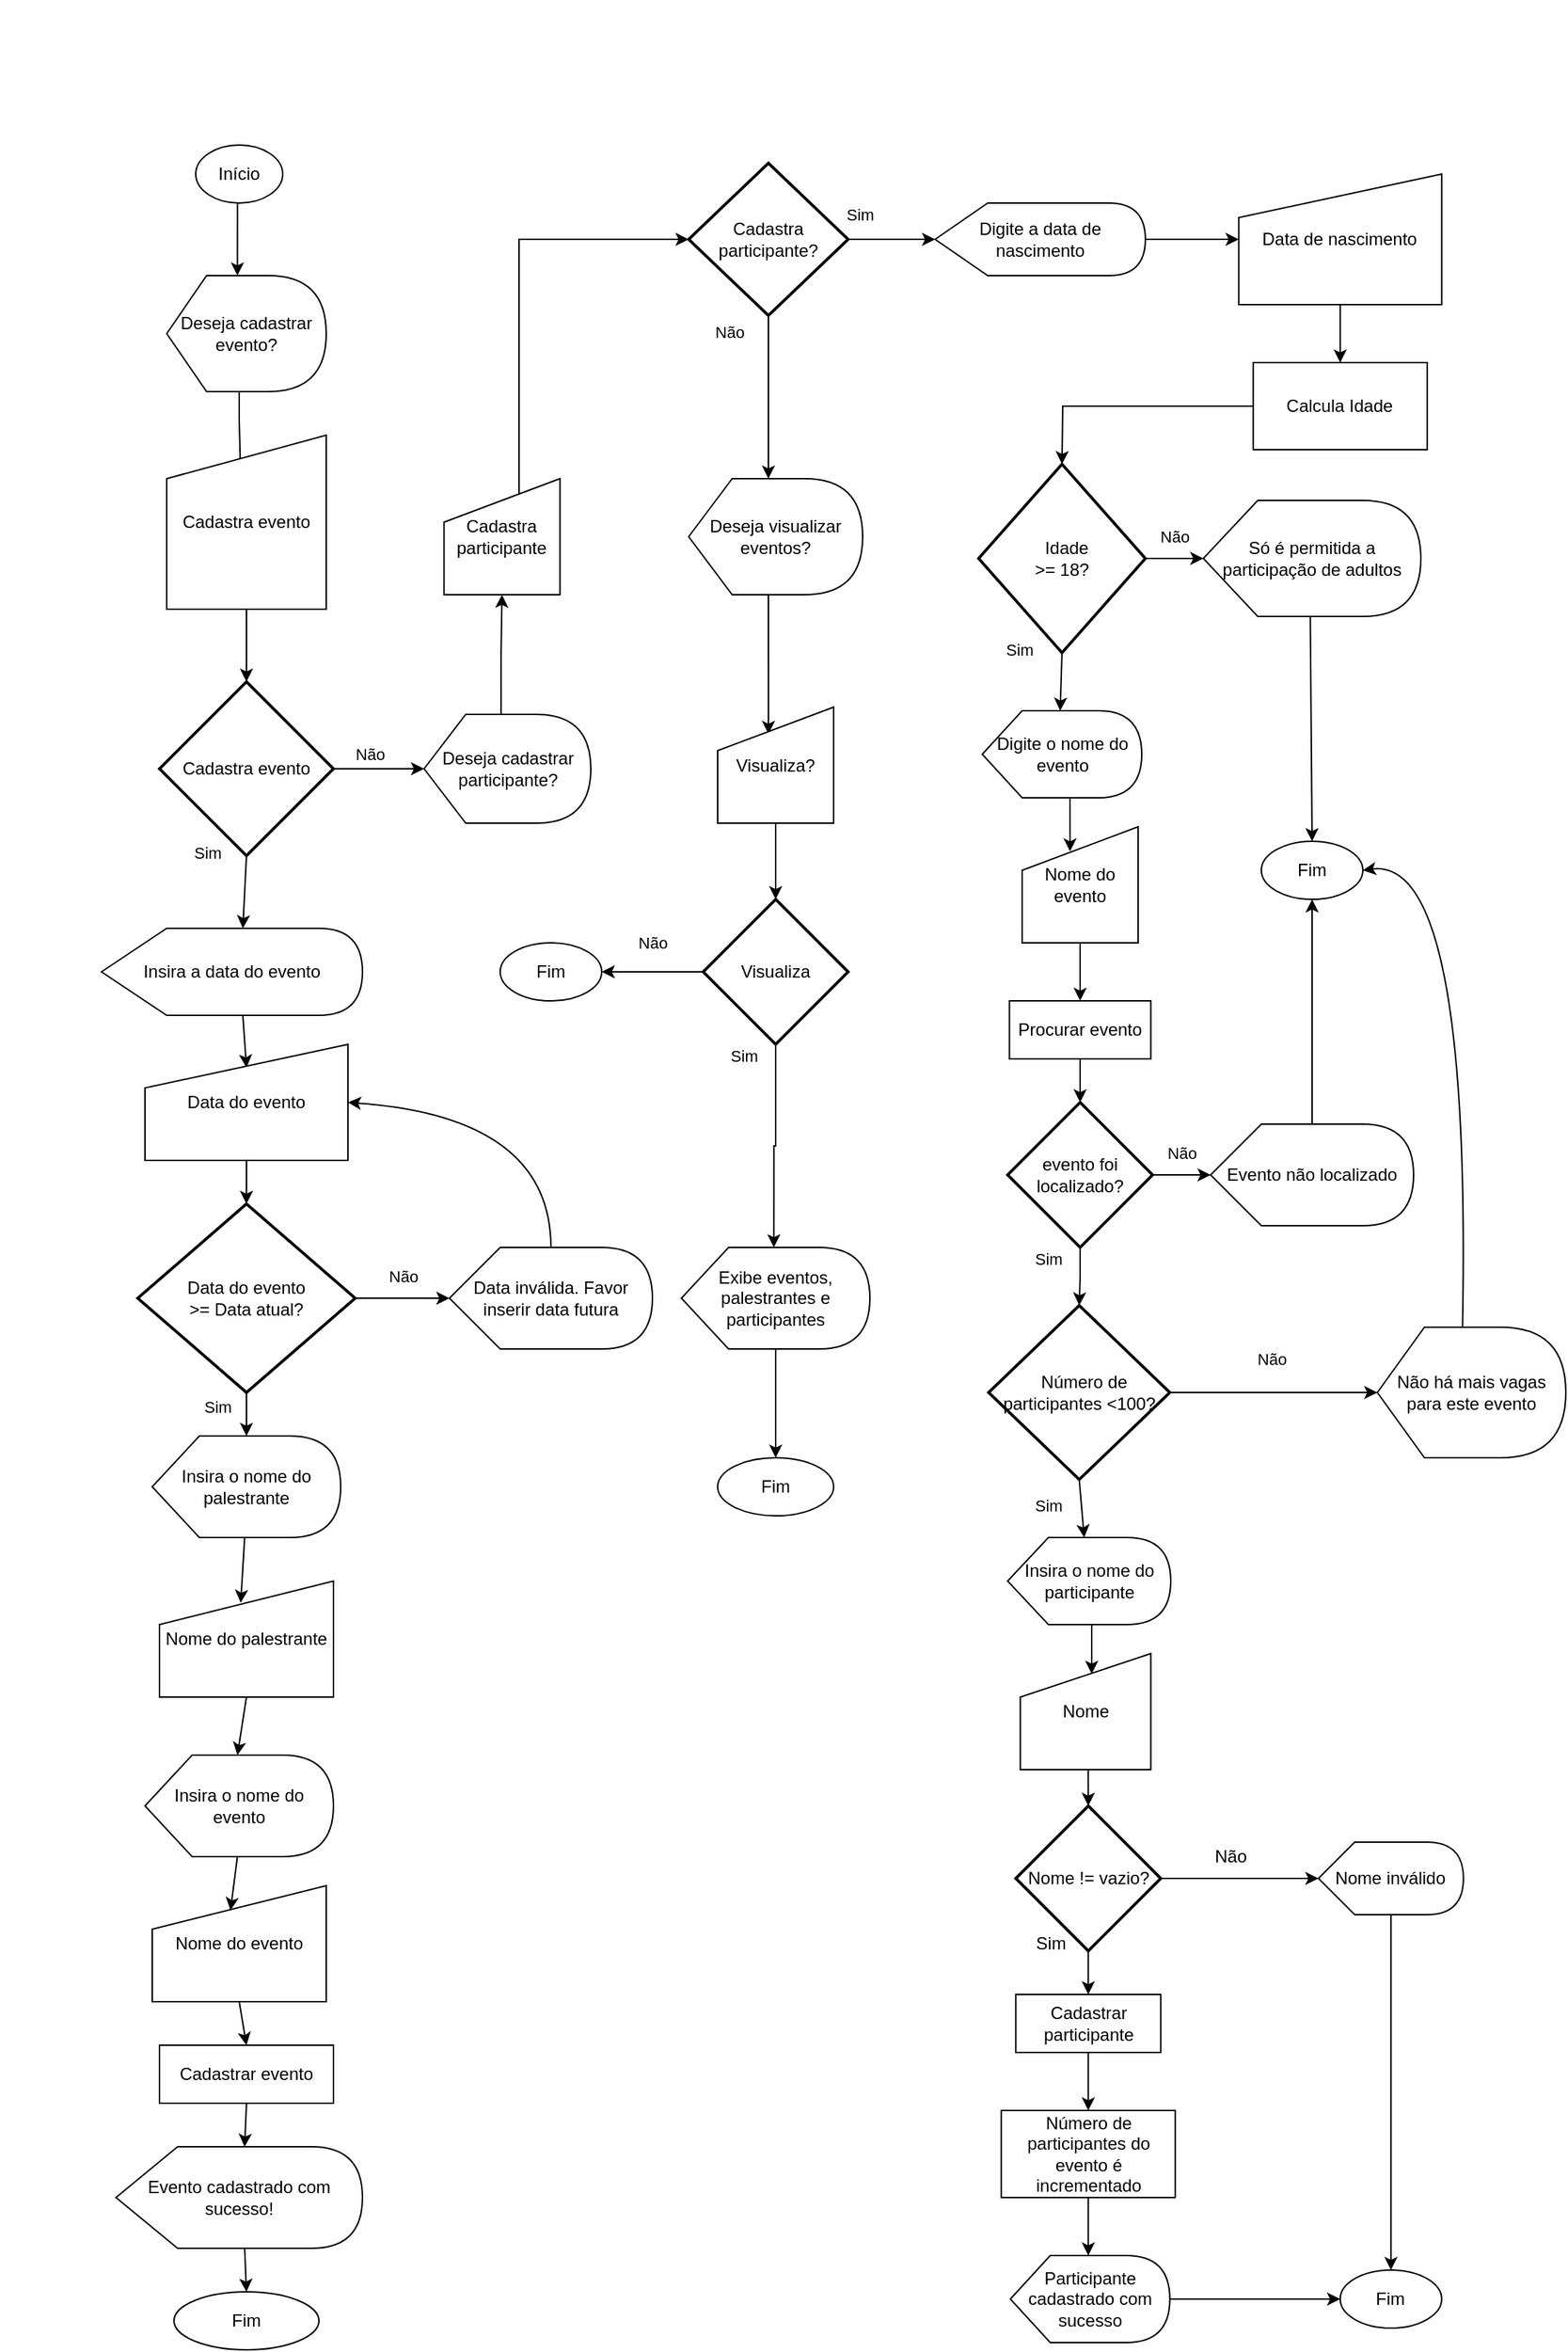 <mxfile version="15.8.7" type="device"><diagram name="Page-1" id="edf60f1a-56cd-e834-aa8a-f176f3a09ee4"><mxGraphModel dx="868" dy="553" grid="1" gridSize="10" guides="1" tooltips="1" connect="1" arrows="1" fold="1" page="1" pageScale="1" pageWidth="1169" pageHeight="827" background="none" math="0" shadow="0"><root><mxCell id="0"/><mxCell id="1" parent="0"/><mxCell id="du-PBwUth67Q8TMINpRE-2" value="Insira a data do evento" style="shape=display;whiteSpace=wrap;html=1;" parent="1" vertex="1"><mxGeometry x="50" y="640" width="180" height="60" as="geometry"/></mxCell><mxCell id="du-PBwUth67Q8TMINpRE-3" value="" style="endArrow=classic;html=1;rounded=0;exitX=0;exitY=0;exitDx=97.5;exitDy=60;exitPerimeter=0;entryX=0.5;entryY=0.2;entryDx=0;entryDy=0;entryPerimeter=0;" parent="1" source="du-PBwUth67Q8TMINpRE-2" target="du-PBwUth67Q8TMINpRE-5" edge="1"><mxGeometry width="50" height="50" relative="1" as="geometry"><mxPoint x="410" y="710" as="sourcePoint"/><mxPoint x="150" y="750" as="targetPoint"/></mxGeometry></mxCell><mxCell id="du-PBwUth67Q8TMINpRE-4" value="" style="endArrow=classic;html=1;rounded=0;exitX=0.5;exitY=1;exitDx=0;exitDy=0;entryX=0;entryY=0;entryDx=97.5;entryDy=0;entryPerimeter=0;exitPerimeter=0;" parent="1" source="du-PBwUth67Q8TMINpRE-104" target="du-PBwUth67Q8TMINpRE-2" edge="1"><mxGeometry width="50" height="50" relative="1" as="geometry"><mxPoint x="150" y="610" as="sourcePoint"/><mxPoint x="190" y="620" as="targetPoint"/></mxGeometry></mxCell><mxCell id="du-PBwUth67Q8TMINpRE-5" value="Data do evento" style="shape=manualInput;whiteSpace=wrap;html=1;" parent="1" vertex="1"><mxGeometry x="80" y="720" width="140" height="80" as="geometry"/></mxCell><mxCell id="du-PBwUth67Q8TMINpRE-6" value="Data do evento &lt;br&gt;&amp;gt;= Data atual?" style="strokeWidth=2;html=1;shape=mxgraph.flowchart.decision;whiteSpace=wrap;" parent="1" vertex="1"><mxGeometry x="75" y="830" width="150" height="130" as="geometry"/></mxCell><mxCell id="du-PBwUth67Q8TMINpRE-7" value="Data inválida. Favor inserir data futura" style="shape=display;whiteSpace=wrap;html=1;" parent="1" vertex="1"><mxGeometry x="290" y="860" width="140" height="70" as="geometry"/></mxCell><mxCell id="du-PBwUth67Q8TMINpRE-8" value="" style="endArrow=classic;html=1;rounded=0;exitX=0.5;exitY=1;exitDx=0;exitDy=0;entryX=0.5;entryY=0;entryDx=0;entryDy=0;entryPerimeter=0;" parent="1" source="du-PBwUth67Q8TMINpRE-5" target="du-PBwUth67Q8TMINpRE-6" edge="1"><mxGeometry width="50" height="50" relative="1" as="geometry"><mxPoint x="410" y="900" as="sourcePoint"/><mxPoint x="460" y="850" as="targetPoint"/></mxGeometry></mxCell><mxCell id="du-PBwUth67Q8TMINpRE-10" value="" style="curved=1;endArrow=classic;html=1;rounded=0;exitX=0;exitY=0;exitDx=70;exitDy=0;exitPerimeter=0;entryX=1;entryY=0.5;entryDx=0;entryDy=0;" parent="1" source="du-PBwUth67Q8TMINpRE-7" target="du-PBwUth67Q8TMINpRE-5" edge="1"><mxGeometry width="50" height="50" relative="1" as="geometry"><mxPoint x="410" y="900" as="sourcePoint"/><mxPoint x="460" y="850" as="targetPoint"/><Array as="points"><mxPoint x="360" y="770"/></Array></mxGeometry></mxCell><mxCell id="du-PBwUth67Q8TMINpRE-11" value="Evento cadastrado com sucesso!" style="shape=display;whiteSpace=wrap;html=1;" parent="1" vertex="1"><mxGeometry x="60" y="1480" width="170" height="70" as="geometry"/></mxCell><mxCell id="du-PBwUth67Q8TMINpRE-17" value="" style="endArrow=classic;html=1;rounded=0;verticalAlign=middle;entryX=0;entryY=0.5;entryDx=0;entryDy=0;entryPerimeter=0;exitX=1;exitY=0.5;exitDx=0;exitDy=0;exitPerimeter=0;" parent="1" source="du-PBwUth67Q8TMINpRE-6" target="du-PBwUth67Q8TMINpRE-7" edge="1"><mxGeometry relative="1" as="geometry"><mxPoint x="210" y="900" as="sourcePoint"/><mxPoint x="310" y="900" as="targetPoint"/></mxGeometry></mxCell><mxCell id="du-PBwUth67Q8TMINpRE-18" value="Não" style="edgeLabel;resizable=0;html=1;align=center;verticalAlign=middle;" parent="du-PBwUth67Q8TMINpRE-17" connectable="0" vertex="1"><mxGeometry relative="1" as="geometry"><mxPoint y="-15" as="offset"/></mxGeometry></mxCell><mxCell id="du-PBwUth67Q8TMINpRE-19" value="Fim" style="ellipse;whiteSpace=wrap;html=1;" parent="1" vertex="1"><mxGeometry x="100" y="1580" width="100" height="40" as="geometry"/></mxCell><mxCell id="du-PBwUth67Q8TMINpRE-20" value="" style="endArrow=classic;html=1;rounded=0;exitX=0;exitY=0;exitDx=88.75;exitDy=70;exitPerimeter=0;entryX=0.5;entryY=0;entryDx=0;entryDy=0;" parent="1" source="du-PBwUth67Q8TMINpRE-11" target="du-PBwUth67Q8TMINpRE-19" edge="1"><mxGeometry width="50" height="50" relative="1" as="geometry"><mxPoint x="420" y="1690" as="sourcePoint"/><mxPoint x="470" y="1640" as="targetPoint"/></mxGeometry></mxCell><mxCell id="du-PBwUth67Q8TMINpRE-22" value="Cadastrar evento" style="rounded=0;whiteSpace=wrap;html=1;fontSize=12;" parent="1" vertex="1"><mxGeometry x="90" y="1410" width="120" height="40" as="geometry"/></mxCell><mxCell id="du-PBwUth67Q8TMINpRE-23" value="" style="endArrow=classic;html=1;rounded=0;fontSize=14;exitX=0.5;exitY=1;exitDx=0;exitDy=0;entryX=0;entryY=0;entryDx=88.75;entryDy=0;entryPerimeter=0;" parent="1" source="du-PBwUth67Q8TMINpRE-22" target="du-PBwUth67Q8TMINpRE-11" edge="1"><mxGeometry width="50" height="50" relative="1" as="geometry"><mxPoint x="415" y="1540" as="sourcePoint"/><mxPoint x="465" y="1490" as="targetPoint"/></mxGeometry></mxCell><mxCell id="PC4-HEvqncHK3_Rg9ZsO-1" style="edgeStyle=orthogonalEdgeStyle;rounded=0;orthogonalLoop=1;jettySize=auto;html=1;exitX=1;exitY=0.5;exitDx=0;exitDy=0;exitPerimeter=0;entryX=0;entryY=0.5;entryDx=0;entryDy=0;" parent="1" source="du-PBwUth67Q8TMINpRE-26" target="du-PBwUth67Q8TMINpRE-27" edge="1"><mxGeometry relative="1" as="geometry"/></mxCell><mxCell id="du-PBwUth67Q8TMINpRE-26" value="Digite a data de nascimento" style="shape=display;whiteSpace=wrap;html=1;fontSize=12;" parent="1" vertex="1"><mxGeometry x="625" y="140" width="145" height="50" as="geometry"/></mxCell><mxCell id="du-PBwUth67Q8TMINpRE-27" value="Data de nascimento" style="shape=manualInput;whiteSpace=wrap;html=1;fontSize=12;" parent="1" vertex="1"><mxGeometry x="834.38" y="120" width="140" height="90" as="geometry"/></mxCell><mxCell id="du-PBwUth67Q8TMINpRE-28" value="&amp;nbsp; Idade&lt;br&gt;&amp;gt;= 18?" style="strokeWidth=2;html=1;shape=mxgraph.flowchart.decision;whiteSpace=wrap;fontSize=12;" parent="1" vertex="1"><mxGeometry x="655" y="320" width="115" height="130" as="geometry"/></mxCell><mxCell id="du-PBwUth67Q8TMINpRE-31" value="" style="endArrow=classic;html=1;rounded=0;fontSize=14;exitX=0.5;exitY=1;exitDx=0;exitDy=0;entryX=0.5;entryY=0;entryDx=0;entryDy=0;" parent="1" source="du-PBwUth67Q8TMINpRE-27" target="PC4-HEvqncHK3_Rg9ZsO-2" edge="1"><mxGeometry width="50" height="50" relative="1" as="geometry"><mxPoint x="520" y="330" as="sourcePoint"/><mxPoint x="570" y="280" as="targetPoint"/></mxGeometry></mxCell><mxCell id="du-PBwUth67Q8TMINpRE-32" value="" style="endArrow=classic;html=1;rounded=0;verticalAlign=middle;entryX=0;entryY=0.5;entryDx=0;entryDy=0;entryPerimeter=0;exitX=1;exitY=0.5;exitDx=0;exitDy=0;exitPerimeter=0;" parent="1" source="du-PBwUth67Q8TMINpRE-28" target="du-PBwUth67Q8TMINpRE-34" edge="1"><mxGeometry relative="1" as="geometry"><mxPoint x="795" y="464.5" as="sourcePoint"/><mxPoint x="870" y="464.5" as="targetPoint"/></mxGeometry></mxCell><mxCell id="du-PBwUth67Q8TMINpRE-33" value="Não" style="edgeLabel;resizable=0;html=1;align=center;verticalAlign=middle;" parent="du-PBwUth67Q8TMINpRE-32" connectable="0" vertex="1"><mxGeometry relative="1" as="geometry"><mxPoint y="-15" as="offset"/></mxGeometry></mxCell><mxCell id="du-PBwUth67Q8TMINpRE-34" value="Só é permitida a participação de adultos" style="shape=display;whiteSpace=wrap;html=1;fontSize=12;" parent="1" vertex="1"><mxGeometry x="810" y="345" width="150" height="80" as="geometry"/></mxCell><mxCell id="du-PBwUth67Q8TMINpRE-35" value="Fim" style="ellipse;whiteSpace=wrap;html=1;fontSize=12;" parent="1" vertex="1"><mxGeometry x="850" y="580" width="70" height="40" as="geometry"/></mxCell><mxCell id="du-PBwUth67Q8TMINpRE-36" value="" style="endArrow=classic;html=1;rounded=0;fontSize=14;exitX=0;exitY=0;exitDx=73.75;exitDy=80;exitPerimeter=0;entryX=0.5;entryY=0;entryDx=0;entryDy=0;" parent="1" source="du-PBwUth67Q8TMINpRE-34" target="du-PBwUth67Q8TMINpRE-35" edge="1"><mxGeometry width="50" height="50" relative="1" as="geometry"><mxPoint x="680" y="480" as="sourcePoint"/><mxPoint x="730" y="430" as="targetPoint"/></mxGeometry></mxCell><mxCell id="du-PBwUth67Q8TMINpRE-40" value="" style="edgeStyle=orthogonalEdgeStyle;rounded=0;orthogonalLoop=1;jettySize=auto;html=1;fontSize=14;" parent="1" source="du-PBwUth67Q8TMINpRE-6" target="du-PBwUth67Q8TMINpRE-39" edge="1"><mxGeometry relative="1" as="geometry"/></mxCell><mxCell id="du-PBwUth67Q8TMINpRE-39" value="Insira o nome do palestrante" style="shape=display;whiteSpace=wrap;html=1;fontSize=12;" parent="1" vertex="1"><mxGeometry x="85" y="990" width="130" height="70" as="geometry"/></mxCell><mxCell id="du-PBwUth67Q8TMINpRE-42" value="Nome do palestrante" style="shape=manualInput;whiteSpace=wrap;html=1;fontSize=12;" parent="1" vertex="1"><mxGeometry x="90" y="1090" width="120" height="80" as="geometry"/></mxCell><mxCell id="du-PBwUth67Q8TMINpRE-43" value="Insira o nome do evento" style="shape=display;whiteSpace=wrap;html=1;fontSize=12;" parent="1" vertex="1"><mxGeometry x="80" y="1210" width="130" height="70" as="geometry"/></mxCell><mxCell id="du-PBwUth67Q8TMINpRE-44" value="Nome do evento" style="shape=manualInput;whiteSpace=wrap;html=1;fontSize=12;" parent="1" vertex="1"><mxGeometry x="85" y="1300" width="120" height="80" as="geometry"/></mxCell><mxCell id="du-PBwUth67Q8TMINpRE-46" value="" style="endArrow=classic;html=1;rounded=0;fontSize=14;exitX=0;exitY=0;exitDx=63.75;exitDy=70;exitPerimeter=0;entryX=0.467;entryY=0.188;entryDx=0;entryDy=0;entryPerimeter=0;" parent="1" source="du-PBwUth67Q8TMINpRE-39" target="du-PBwUth67Q8TMINpRE-42" edge="1"><mxGeometry width="50" height="50" relative="1" as="geometry"><mxPoint x="370" y="1060" as="sourcePoint"/><mxPoint x="420" y="1010" as="targetPoint"/></mxGeometry></mxCell><mxCell id="du-PBwUth67Q8TMINpRE-47" value="" style="endArrow=classic;html=1;rounded=0;fontSize=14;exitX=0.5;exitY=1;exitDx=0;exitDy=0;entryX=0;entryY=0;entryDx=63.75;entryDy=0;entryPerimeter=0;" parent="1" source="du-PBwUth67Q8TMINpRE-42" target="du-PBwUth67Q8TMINpRE-43" edge="1"><mxGeometry width="50" height="50" relative="1" as="geometry"><mxPoint x="370" y="1250" as="sourcePoint"/><mxPoint x="420" y="1200" as="targetPoint"/></mxGeometry></mxCell><mxCell id="du-PBwUth67Q8TMINpRE-48" value="" style="endArrow=classic;html=1;rounded=0;fontSize=14;exitX=0;exitY=0;exitDx=63.75;exitDy=70;exitPerimeter=0;entryX=0.45;entryY=0.213;entryDx=0;entryDy=0;entryPerimeter=0;" parent="1" source="du-PBwUth67Q8TMINpRE-43" target="du-PBwUth67Q8TMINpRE-44" edge="1"><mxGeometry width="50" height="50" relative="1" as="geometry"><mxPoint x="370" y="1320" as="sourcePoint"/><mxPoint x="420" y="1270" as="targetPoint"/></mxGeometry></mxCell><mxCell id="du-PBwUth67Q8TMINpRE-49" value="" style="endArrow=classic;html=1;rounded=0;fontSize=14;exitX=0.5;exitY=1;exitDx=0;exitDy=0;entryX=0.5;entryY=0;entryDx=0;entryDy=0;" parent="1" source="du-PBwUth67Q8TMINpRE-44" target="du-PBwUth67Q8TMINpRE-22" edge="1"><mxGeometry width="50" height="50" relative="1" as="geometry"><mxPoint x="370" y="1420" as="sourcePoint"/><mxPoint x="420" y="1370" as="targetPoint"/></mxGeometry></mxCell><mxCell id="du-PBwUth67Q8TMINpRE-73" style="edgeStyle=orthogonalEdgeStyle;rounded=0;orthogonalLoop=1;jettySize=auto;html=1;exitX=1;exitY=0.5;exitDx=0;exitDy=0;exitPerimeter=0;entryX=0;entryY=0.5;entryDx=0;entryDy=0;entryPerimeter=0;fontSize=12;" parent="1" source="du-PBwUth67Q8TMINpRE-52" target="du-PBwUth67Q8TMINpRE-72" edge="1"><mxGeometry relative="1" as="geometry"/></mxCell><mxCell id="du-PBwUth67Q8TMINpRE-52" value="&amp;nbsp; Número de participantes &amp;lt;100?" style="strokeWidth=2;html=1;shape=mxgraph.flowchart.decision;whiteSpace=wrap;fontSize=12;" parent="1" vertex="1"><mxGeometry x="661.88" y="900" width="125" height="120" as="geometry"/></mxCell><mxCell id="du-PBwUth67Q8TMINpRE-61" style="edgeStyle=orthogonalEdgeStyle;rounded=0;orthogonalLoop=1;jettySize=auto;html=1;exitX=0;exitY=0;exitDx=53.75;exitDy=60;exitPerimeter=0;entryX=0.413;entryY=0.213;entryDx=0;entryDy=0;entryPerimeter=0;fontSize=12;" parent="1" source="du-PBwUth67Q8TMINpRE-54" target="du-PBwUth67Q8TMINpRE-55" edge="1"><mxGeometry relative="1" as="geometry"/></mxCell><mxCell id="du-PBwUth67Q8TMINpRE-54" value="Digite o nome do evento" style="shape=display;whiteSpace=wrap;html=1;fontSize=12;" parent="1" vertex="1"><mxGeometry x="657.5" y="490" width="110" height="60" as="geometry"/></mxCell><mxCell id="du-PBwUth67Q8TMINpRE-59" style="edgeStyle=orthogonalEdgeStyle;rounded=0;orthogonalLoop=1;jettySize=auto;html=1;exitX=0.5;exitY=1;exitDx=0;exitDy=0;entryX=0.5;entryY=0;entryDx=0;entryDy=0;fontSize=12;" parent="1" source="du-PBwUth67Q8TMINpRE-55" target="du-PBwUth67Q8TMINpRE-56" edge="1"><mxGeometry relative="1" as="geometry"/></mxCell><mxCell id="du-PBwUth67Q8TMINpRE-55" value="Nome do evento" style="shape=manualInput;whiteSpace=wrap;html=1;fontSize=12;" parent="1" vertex="1"><mxGeometry x="685" y="570" width="80" height="80" as="geometry"/></mxCell><mxCell id="du-PBwUth67Q8TMINpRE-60" style="edgeStyle=orthogonalEdgeStyle;rounded=0;orthogonalLoop=1;jettySize=auto;html=1;exitX=0.5;exitY=1;exitDx=0;exitDy=0;entryX=0.5;entryY=0;entryDx=0;entryDy=0;entryPerimeter=0;fontSize=12;" parent="1" source="du-PBwUth67Q8TMINpRE-56" target="du-PBwUth67Q8TMINpRE-58" edge="1"><mxGeometry relative="1" as="geometry"/></mxCell><mxCell id="du-PBwUth67Q8TMINpRE-56" value="Procurar evento" style="rounded=0;whiteSpace=wrap;html=1;fontSize=12;" parent="1" vertex="1"><mxGeometry x="676.25" y="690" width="97.5" height="40" as="geometry"/></mxCell><mxCell id="du-PBwUth67Q8TMINpRE-57" value="" style="endArrow=classic;html=1;rounded=0;fontSize=12;exitX=0.5;exitY=1;exitDx=0;exitDy=0;exitPerimeter=0;entryX=0;entryY=0;entryDx=53.75;entryDy=0;entryPerimeter=0;" parent="1" source="du-PBwUth67Q8TMINpRE-28" target="du-PBwUth67Q8TMINpRE-54" edge="1"><mxGeometry width="50" height="50" relative="1" as="geometry"><mxPoint x="740" y="670" as="sourcePoint"/><mxPoint x="790" y="620" as="targetPoint"/></mxGeometry></mxCell><mxCell id="du-PBwUth67Q8TMINpRE-70" style="edgeStyle=orthogonalEdgeStyle;rounded=0;orthogonalLoop=1;jettySize=auto;html=1;exitX=0.5;exitY=1;exitDx=0;exitDy=0;exitPerimeter=0;entryX=0.5;entryY=0;entryDx=0;entryDy=0;entryPerimeter=0;fontSize=12;" parent="1" source="du-PBwUth67Q8TMINpRE-58" target="du-PBwUth67Q8TMINpRE-52" edge="1"><mxGeometry relative="1" as="geometry"/></mxCell><mxCell id="du-PBwUth67Q8TMINpRE-58" value="evento foi localizado?" style="strokeWidth=2;html=1;shape=mxgraph.flowchart.decision;whiteSpace=wrap;fontSize=12;" parent="1" vertex="1"><mxGeometry x="675" y="760" width="100" height="100" as="geometry"/></mxCell><mxCell id="du-PBwUth67Q8TMINpRE-66" style="edgeStyle=orthogonalEdgeStyle;rounded=0;orthogonalLoop=1;jettySize=auto;html=1;exitX=0;exitY=0;exitDx=70;exitDy=0;exitPerimeter=0;entryX=0.5;entryY=1;entryDx=0;entryDy=0;fontSize=12;" parent="1" source="du-PBwUth67Q8TMINpRE-62" target="du-PBwUth67Q8TMINpRE-35" edge="1"><mxGeometry relative="1" as="geometry"/></mxCell><mxCell id="du-PBwUth67Q8TMINpRE-62" value="Evento não localizado" style="shape=display;whiteSpace=wrap;html=1;" parent="1" vertex="1"><mxGeometry x="815" y="775" width="140" height="70" as="geometry"/></mxCell><mxCell id="du-PBwUth67Q8TMINpRE-63" value="" style="endArrow=classic;html=1;rounded=0;verticalAlign=middle;entryX=0;entryY=0.5;entryDx=0;entryDy=0;entryPerimeter=0;exitX=1;exitY=0.5;exitDx=0;exitDy=0;exitPerimeter=0;" parent="1" target="du-PBwUth67Q8TMINpRE-62" edge="1"><mxGeometry relative="1" as="geometry"><mxPoint x="775" y="810" as="sourcePoint"/><mxPoint x="860" y="815" as="targetPoint"/></mxGeometry></mxCell><mxCell id="du-PBwUth67Q8TMINpRE-64" value="Não" style="edgeLabel;resizable=0;html=1;align=center;verticalAlign=middle;" parent="du-PBwUth67Q8TMINpRE-63" connectable="0" vertex="1"><mxGeometry relative="1" as="geometry"><mxPoint y="-15" as="offset"/></mxGeometry></mxCell><mxCell id="du-PBwUth67Q8TMINpRE-68" value="Sim" style="edgeLabel;resizable=0;html=1;align=center;verticalAlign=middle;" parent="1" connectable="0" vertex="1"><mxGeometry x="130" y="970" as="geometry"/></mxCell><mxCell id="du-PBwUth67Q8TMINpRE-69" value="Sim" style="edgeLabel;resizable=0;html=1;align=center;verticalAlign=middle;" parent="1" connectable="0" vertex="1"><mxGeometry x="160" y="1070" as="geometry"><mxPoint x="543" y="-32" as="offset"/></mxGeometry></mxCell><mxCell id="du-PBwUth67Q8TMINpRE-71" value="Sim" style="edgeLabel;resizable=0;html=1;align=center;verticalAlign=middle;" parent="1" connectable="0" vertex="1"><mxGeometry x="540" y="300" as="geometry"><mxPoint x="143" y="148" as="offset"/></mxGeometry></mxCell><mxCell id="du-PBwUth67Q8TMINpRE-72" value="Não há mais vagas para este evento" style="shape=display;whiteSpace=wrap;html=1;fontSize=12;" parent="1" vertex="1"><mxGeometry x="930" y="915" width="130" height="90" as="geometry"/></mxCell><mxCell id="du-PBwUth67Q8TMINpRE-74" value="" style="curved=1;endArrow=classic;html=1;rounded=0;fontSize=12;entryX=1;entryY=0.5;entryDx=0;entryDy=0;exitX=0;exitY=0;exitDx=58.75;exitDy=0;exitPerimeter=0;" parent="1" source="du-PBwUth67Q8TMINpRE-72" target="du-PBwUth67Q8TMINpRE-35" edge="1"><mxGeometry width="50" height="50" relative="1" as="geometry"><mxPoint x="995" y="910" as="sourcePoint"/><mxPoint x="1010" y="760" as="targetPoint"/><Array as="points"><mxPoint x="995" y="590"/></Array></mxGeometry></mxCell><mxCell id="du-PBwUth67Q8TMINpRE-75" value="Não" style="edgeLabel;resizable=0;html=1;align=center;verticalAlign=middle;" parent="1" connectable="0" vertex="1"><mxGeometry x="830" y="790" as="geometry"><mxPoint x="27" y="147" as="offset"/></mxGeometry></mxCell><mxCell id="du-PBwUth67Q8TMINpRE-101" style="edgeStyle=orthogonalEdgeStyle;rounded=0;orthogonalLoop=1;jettySize=auto;html=1;exitX=0;exitY=0;exitDx=55.312;exitDy=60;exitPerimeter=0;entryX=0.547;entryY=0.175;entryDx=0;entryDy=0;entryPerimeter=0;fontSize=12;" parent="1" source="du-PBwUth67Q8TMINpRE-76" target="du-PBwUth67Q8TMINpRE-100" edge="1"><mxGeometry relative="1" as="geometry"/></mxCell><mxCell id="du-PBwUth67Q8TMINpRE-76" value="Insira o nome do participante" style="shape=display;whiteSpace=wrap;html=1;fontSize=12;" parent="1" vertex="1"><mxGeometry x="675" y="1060" width="112.5" height="60" as="geometry"/></mxCell><mxCell id="du-PBwUth67Q8TMINpRE-77" value="" style="endArrow=classic;html=1;rounded=0;fontSize=12;exitX=0.5;exitY=1;exitDx=0;exitDy=0;exitPerimeter=0;entryX=0;entryY=0;entryDx=52.812;entryDy=0;entryPerimeter=0;" parent="1" source="du-PBwUth67Q8TMINpRE-52" target="du-PBwUth67Q8TMINpRE-76" edge="1"><mxGeometry width="50" height="50" relative="1" as="geometry"><mxPoint x="720" y="1020" as="sourcePoint"/><mxPoint x="770" y="970" as="targetPoint"/></mxGeometry></mxCell><mxCell id="du-PBwUth67Q8TMINpRE-81" style="edgeStyle=orthogonalEdgeStyle;rounded=0;orthogonalLoop=1;jettySize=auto;html=1;exitX=0.5;exitY=1;exitDx=0;exitDy=0;exitPerimeter=0;entryX=0.5;entryY=0;entryDx=0;entryDy=0;fontSize=12;" parent="1" source="du-PBwUth67Q8TMINpRE-78" target="du-PBwUth67Q8TMINpRE-80" edge="1"><mxGeometry relative="1" as="geometry"/></mxCell><mxCell id="du-PBwUth67Q8TMINpRE-91" style="edgeStyle=orthogonalEdgeStyle;rounded=0;orthogonalLoop=1;jettySize=auto;html=1;exitX=1;exitY=0.5;exitDx=0;exitDy=0;exitPerimeter=0;entryX=0;entryY=0.5;entryDx=0;entryDy=0;entryPerimeter=0;fontSize=12;" parent="1" source="du-PBwUth67Q8TMINpRE-78" target="du-PBwUth67Q8TMINpRE-90" edge="1"><mxGeometry relative="1" as="geometry"/></mxCell><mxCell id="du-PBwUth67Q8TMINpRE-78" value="Nome != vazio?" style="strokeWidth=2;html=1;shape=mxgraph.flowchart.decision;whiteSpace=wrap;fontSize=12;" parent="1" vertex="1"><mxGeometry x="680.63" y="1245" width="100" height="100" as="geometry"/></mxCell><mxCell id="du-PBwUth67Q8TMINpRE-84" style="edgeStyle=orthogonalEdgeStyle;rounded=0;orthogonalLoop=1;jettySize=auto;html=1;exitX=0.5;exitY=1;exitDx=0;exitDy=0;entryX=0.5;entryY=0;entryDx=0;entryDy=0;fontSize=12;" parent="1" source="du-PBwUth67Q8TMINpRE-80" target="du-PBwUth67Q8TMINpRE-82" edge="1"><mxGeometry relative="1" as="geometry"/></mxCell><mxCell id="du-PBwUth67Q8TMINpRE-80" value="Cadastrar participante" style="rounded=0;whiteSpace=wrap;html=1;fontSize=12;" parent="1" vertex="1"><mxGeometry x="680.63" y="1375" width="100" height="40" as="geometry"/></mxCell><mxCell id="du-PBwUth67Q8TMINpRE-94" style="edgeStyle=orthogonalEdgeStyle;rounded=0;orthogonalLoop=1;jettySize=auto;html=1;exitX=0.5;exitY=1;exitDx=0;exitDy=0;entryX=0;entryY=0;entryDx=53.75;entryDy=0;entryPerimeter=0;fontSize=12;" parent="1" source="du-PBwUth67Q8TMINpRE-82" target="du-PBwUth67Q8TMINpRE-92" edge="1"><mxGeometry relative="1" as="geometry"/></mxCell><mxCell id="du-PBwUth67Q8TMINpRE-82" value="Número de participantes do evento é incrementado" style="rounded=0;whiteSpace=wrap;html=1;fontSize=12;" parent="1" vertex="1"><mxGeometry x="670.63" y="1455" width="120" height="60" as="geometry"/></mxCell><mxCell id="du-PBwUth67Q8TMINpRE-85" value="Fim" style="ellipse;whiteSpace=wrap;html=1;fontSize=12;" parent="1" vertex="1"><mxGeometry x="904.38" y="1565" width="70" height="40" as="geometry"/></mxCell><mxCell id="du-PBwUth67Q8TMINpRE-88" value="Não" style="text;html=1;strokeColor=none;fillColor=none;align=center;verticalAlign=middle;whiteSpace=wrap;rounded=0;fontSize=12;" parent="1" vertex="1"><mxGeometry x="799.38" y="1265" width="60" height="30" as="geometry"/></mxCell><mxCell id="du-PBwUth67Q8TMINpRE-89" value="Sim" style="text;html=1;strokeColor=none;fillColor=none;align=center;verticalAlign=middle;whiteSpace=wrap;rounded=0;fontSize=12;" parent="1" vertex="1"><mxGeometry x="675" y="1325" width="60" height="30" as="geometry"/></mxCell><mxCell id="du-PBwUth67Q8TMINpRE-96" style="edgeStyle=orthogonalEdgeStyle;rounded=0;orthogonalLoop=1;jettySize=auto;html=1;exitX=0;exitY=0;exitDx=50;exitDy=50;exitPerimeter=0;entryX=0.5;entryY=0;entryDx=0;entryDy=0;fontSize=12;" parent="1" source="du-PBwUth67Q8TMINpRE-90" target="du-PBwUth67Q8TMINpRE-85" edge="1"><mxGeometry relative="1" as="geometry"/></mxCell><mxCell id="du-PBwUth67Q8TMINpRE-90" value="Nome inválido" style="shape=display;whiteSpace=wrap;html=1;fontSize=12;" parent="1" vertex="1"><mxGeometry x="889.38" y="1270" width="100" height="50" as="geometry"/></mxCell><mxCell id="du-PBwUth67Q8TMINpRE-95" style="edgeStyle=orthogonalEdgeStyle;rounded=0;orthogonalLoop=1;jettySize=auto;html=1;exitX=1;exitY=0.5;exitDx=0;exitDy=0;exitPerimeter=0;entryX=0;entryY=0.5;entryDx=0;entryDy=0;fontSize=12;" parent="1" source="du-PBwUth67Q8TMINpRE-92" target="du-PBwUth67Q8TMINpRE-85" edge="1"><mxGeometry relative="1" as="geometry"/></mxCell><mxCell id="du-PBwUth67Q8TMINpRE-92" value="Participante cadastrado com sucesso" style="shape=display;whiteSpace=wrap;html=1;fontSize=12;" parent="1" vertex="1"><mxGeometry x="676.88" y="1555" width="110" height="60" as="geometry"/></mxCell><mxCell id="du-PBwUth67Q8TMINpRE-108" style="edgeStyle=orthogonalEdgeStyle;rounded=0;orthogonalLoop=1;jettySize=auto;html=1;exitX=0.5;exitY=1;exitDx=0;exitDy=0;entryX=0;entryY=0;entryDx=48.75;entryDy=0;entryPerimeter=0;fontSize=12;" parent="1" source="du-PBwUth67Q8TMINpRE-98" target="du-PBwUth67Q8TMINpRE-99" edge="1"><mxGeometry relative="1" as="geometry"><Array as="points"><mxPoint x="144" y="140"/></Array></mxGeometry></mxCell><mxCell id="du-PBwUth67Q8TMINpRE-98" value="Início" style="ellipse;whiteSpace=wrap;html=1;fontSize=12;" parent="1" vertex="1"><mxGeometry x="115" y="100" width="60" height="40" as="geometry"/></mxCell><mxCell id="du-PBwUth67Q8TMINpRE-109" style="edgeStyle=orthogonalEdgeStyle;rounded=0;orthogonalLoop=1;jettySize=auto;html=1;exitX=0;exitY=0;exitDx=50;exitDy=60;exitPerimeter=0;entryX=0.463;entryY=0.225;entryDx=0;entryDy=0;entryPerimeter=0;fontSize=12;" parent="1" source="du-PBwUth67Q8TMINpRE-99" target="du-PBwUth67Q8TMINpRE-103" edge="1"><mxGeometry relative="1" as="geometry"/></mxCell><mxCell id="du-PBwUth67Q8TMINpRE-99" value="Deseja cadastrar evento?" style="shape=display;whiteSpace=wrap;html=1;fontSize=12;" parent="1" vertex="1"><mxGeometry x="95" y="190" width="110" height="80" as="geometry"/></mxCell><mxCell id="du-PBwUth67Q8TMINpRE-102" style="edgeStyle=orthogonalEdgeStyle;rounded=0;orthogonalLoop=1;jettySize=auto;html=1;exitX=0.5;exitY=1;exitDx=0;exitDy=0;entryX=0.5;entryY=0;entryDx=0;entryDy=0;entryPerimeter=0;fontSize=12;" parent="1" source="du-PBwUth67Q8TMINpRE-100" target="du-PBwUth67Q8TMINpRE-78" edge="1"><mxGeometry relative="1" as="geometry"/></mxCell><mxCell id="du-PBwUth67Q8TMINpRE-100" value="Nome" style="shape=manualInput;whiteSpace=wrap;html=1;fontSize=12;" parent="1" vertex="1"><mxGeometry x="683.75" y="1140" width="90" height="80" as="geometry"/></mxCell><mxCell id="du-PBwUth67Q8TMINpRE-110" style="edgeStyle=orthogonalEdgeStyle;rounded=0;orthogonalLoop=1;jettySize=auto;html=1;exitX=0.5;exitY=1;exitDx=0;exitDy=0;entryX=0.5;entryY=0;entryDx=0;entryDy=0;entryPerimeter=0;fontSize=12;" parent="1" source="du-PBwUth67Q8TMINpRE-103" target="du-PBwUth67Q8TMINpRE-104" edge="1"><mxGeometry relative="1" as="geometry"/></mxCell><mxCell id="du-PBwUth67Q8TMINpRE-103" value="Cadastra evento" style="shape=manualInput;whiteSpace=wrap;html=1;fontSize=12;" parent="1" vertex="1"><mxGeometry x="95" y="300" width="110" height="120" as="geometry"/></mxCell><mxCell id="du-PBwUth67Q8TMINpRE-111" style="edgeStyle=orthogonalEdgeStyle;rounded=0;orthogonalLoop=1;jettySize=auto;html=1;exitX=1;exitY=0.5;exitDx=0;exitDy=0;exitPerimeter=0;entryX=0;entryY=0.5;entryDx=0;entryDy=0;entryPerimeter=0;fontSize=12;" parent="1" source="du-PBwUth67Q8TMINpRE-104" target="du-PBwUth67Q8TMINpRE-105" edge="1"><mxGeometry relative="1" as="geometry"/></mxCell><mxCell id="du-PBwUth67Q8TMINpRE-104" value="Cadastra evento" style="strokeWidth=2;html=1;shape=mxgraph.flowchart.decision;whiteSpace=wrap;fontSize=12;" parent="1" vertex="1"><mxGeometry x="90" y="470" width="120" height="120" as="geometry"/></mxCell><mxCell id="du-PBwUth67Q8TMINpRE-112" style="edgeStyle=orthogonalEdgeStyle;rounded=0;orthogonalLoop=1;jettySize=auto;html=1;exitX=0;exitY=0;exitDx=53.125;exitDy=0;exitPerimeter=0;entryX=0.5;entryY=1;entryDx=0;entryDy=0;fontSize=12;" parent="1" source="du-PBwUth67Q8TMINpRE-105" target="du-PBwUth67Q8TMINpRE-106" edge="1"><mxGeometry relative="1" as="geometry"/></mxCell><mxCell id="du-PBwUth67Q8TMINpRE-105" value="Deseja cadastrar participante?" style="shape=display;whiteSpace=wrap;html=1;fontSize=12;" parent="1" vertex="1"><mxGeometry x="272.5" y="492.5" width="115" height="75" as="geometry"/></mxCell><mxCell id="du-PBwUth67Q8TMINpRE-113" style="edgeStyle=orthogonalEdgeStyle;rounded=0;orthogonalLoop=1;jettySize=auto;html=1;exitX=0.647;exitY=0.138;exitDx=0;exitDy=0;entryX=0;entryY=0.5;entryDx=0;entryDy=0;entryPerimeter=0;fontSize=12;exitPerimeter=0;" parent="1" source="du-PBwUth67Q8TMINpRE-106" target="du-PBwUth67Q8TMINpRE-107" edge="1"><mxGeometry relative="1" as="geometry"><Array as="points"><mxPoint x="338" y="165"/></Array></mxGeometry></mxCell><mxCell id="du-PBwUth67Q8TMINpRE-106" value="Cadastra participante" style="shape=manualInput;whiteSpace=wrap;html=1;fontSize=12;" parent="1" vertex="1"><mxGeometry x="286.25" y="330" width="80" height="80" as="geometry"/></mxCell><mxCell id="du-PBwUth67Q8TMINpRE-119" style="edgeStyle=orthogonalEdgeStyle;rounded=0;orthogonalLoop=1;jettySize=auto;html=1;exitX=1;exitY=0.5;exitDx=0;exitDy=0;exitPerimeter=0;entryX=0;entryY=0.5;entryDx=0;entryDy=0;entryPerimeter=0;fontSize=12;" parent="1" source="du-PBwUth67Q8TMINpRE-107" target="du-PBwUth67Q8TMINpRE-26" edge="1"><mxGeometry relative="1" as="geometry"/></mxCell><mxCell id="du-PBwUth67Q8TMINpRE-124" style="edgeStyle=orthogonalEdgeStyle;rounded=0;orthogonalLoop=1;jettySize=auto;html=1;exitX=0.5;exitY=1;exitDx=0;exitDy=0;exitPerimeter=0;entryX=0;entryY=0;entryDx=55;entryDy=0;entryPerimeter=0;fontSize=12;" parent="1" source="du-PBwUth67Q8TMINpRE-107" target="du-PBwUth67Q8TMINpRE-123" edge="1"><mxGeometry relative="1" as="geometry"/></mxCell><mxCell id="du-PBwUth67Q8TMINpRE-107" value="Cadastra participante?" style="strokeWidth=2;html=1;shape=mxgraph.flowchart.decision;whiteSpace=wrap;fontSize=12;" parent="1" vertex="1"><mxGeometry x="455" y="112.5" width="110" height="105" as="geometry"/></mxCell><mxCell id="du-PBwUth67Q8TMINpRE-114" value="Não" style="edgeLabel;resizable=0;html=1;align=center;verticalAlign=middle;" parent="1" connectable="0" vertex="1"><mxGeometry x="800" y="380" as="geometry"><mxPoint x="-565" y="140" as="offset"/></mxGeometry></mxCell><mxCell id="du-PBwUth67Q8TMINpRE-115" value="Não" style="edgeLabel;resizable=0;html=1;align=center;verticalAlign=middle;" parent="1" connectable="0" vertex="1"><mxGeometry x="885" y="410" as="geometry"><mxPoint x="-402" y="-181" as="offset"/></mxGeometry></mxCell><mxCell id="du-PBwUth67Q8TMINpRE-117" value="Sim" style="edgeLabel;resizable=0;html=1;align=center;verticalAlign=middle;" parent="1" connectable="0" vertex="1"><mxGeometry x="-20" y="440" as="geometry"><mxPoint x="143" y="148" as="offset"/></mxGeometry></mxCell><mxCell id="du-PBwUth67Q8TMINpRE-118" value="Sim" style="edgeLabel;resizable=0;html=1;align=center;verticalAlign=middle;" parent="1" connectable="0" vertex="1"><mxGeometry x="560" y="720" as="geometry"><mxPoint x="143" y="148" as="offset"/></mxGeometry></mxCell><mxCell id="du-PBwUth67Q8TMINpRE-120" value="Sim" style="edgeLabel;resizable=0;html=1;align=center;verticalAlign=middle;" parent="1" connectable="0" vertex="1"><mxGeometry x="430" as="geometry"><mxPoint x="143" y="148" as="offset"/></mxGeometry></mxCell><mxCell id="du-PBwUth67Q8TMINpRE-126" style="edgeStyle=orthogonalEdgeStyle;rounded=0;orthogonalLoop=1;jettySize=auto;html=1;exitX=0;exitY=0;exitDx=55;exitDy=80;exitPerimeter=0;entryX=0.438;entryY=0.231;entryDx=0;entryDy=0;entryPerimeter=0;fontSize=12;" parent="1" source="du-PBwUth67Q8TMINpRE-123" target="du-PBwUth67Q8TMINpRE-125" edge="1"><mxGeometry relative="1" as="geometry"/></mxCell><mxCell id="du-PBwUth67Q8TMINpRE-123" value="Deseja visualizar eventos?" style="shape=display;whiteSpace=wrap;html=1;fontSize=12;" parent="1" vertex="1"><mxGeometry x="455" y="330" width="120" height="80" as="geometry"/></mxCell><mxCell id="du-PBwUth67Q8TMINpRE-128" style="edgeStyle=orthogonalEdgeStyle;rounded=0;orthogonalLoop=1;jettySize=auto;html=1;exitX=0.5;exitY=1;exitDx=0;exitDy=0;fontSize=12;" parent="1" source="du-PBwUth67Q8TMINpRE-125" target="du-PBwUth67Q8TMINpRE-127" edge="1"><mxGeometry relative="1" as="geometry"/></mxCell><mxCell id="du-PBwUth67Q8TMINpRE-125" value="Visualiza?" style="shape=manualInput;whiteSpace=wrap;html=1;fontSize=12;" parent="1" vertex="1"><mxGeometry x="475" y="487.5" width="80" height="80" as="geometry"/></mxCell><mxCell id="du-PBwUth67Q8TMINpRE-130" style="edgeStyle=orthogonalEdgeStyle;rounded=0;orthogonalLoop=1;jettySize=auto;html=1;exitX=0;exitY=0.5;exitDx=0;exitDy=0;exitPerimeter=0;entryX=1;entryY=0.5;entryDx=0;entryDy=0;fontSize=12;" parent="1" source="du-PBwUth67Q8TMINpRE-127" target="du-PBwUth67Q8TMINpRE-129" edge="1"><mxGeometry relative="1" as="geometry"/></mxCell><mxCell id="du-PBwUth67Q8TMINpRE-136" style="edgeStyle=orthogonalEdgeStyle;rounded=0;orthogonalLoop=1;jettySize=auto;html=1;exitX=0.5;exitY=1;exitDx=0;exitDy=0;exitPerimeter=0;entryX=0;entryY=0;entryDx=63.75;entryDy=0;entryPerimeter=0;fontSize=12;" parent="1" source="du-PBwUth67Q8TMINpRE-127" target="du-PBwUth67Q8TMINpRE-134" edge="1"><mxGeometry relative="1" as="geometry"><Array as="points"><mxPoint x="515" y="790"/><mxPoint x="514" y="790"/></Array></mxGeometry></mxCell><mxCell id="du-PBwUth67Q8TMINpRE-127" value="Visualiza" style="strokeWidth=2;html=1;shape=mxgraph.flowchart.decision;whiteSpace=wrap;fontSize=12;" parent="1" vertex="1"><mxGeometry x="465" y="620" width="100" height="100" as="geometry"/></mxCell><mxCell id="du-PBwUth67Q8TMINpRE-129" value="Fim" style="ellipse;whiteSpace=wrap;html=1;fontSize=12;" parent="1" vertex="1"><mxGeometry x="325" y="650" width="70" height="40" as="geometry"/></mxCell><mxCell id="du-PBwUth67Q8TMINpRE-131" value="Não" style="edgeLabel;resizable=0;html=1;align=center;verticalAlign=middle;" parent="1" connectable="0" vertex="1"><mxGeometry x="430" y="650" as="geometry"/></mxCell><mxCell id="du-PBwUth67Q8TMINpRE-138" style="edgeStyle=orthogonalEdgeStyle;rounded=0;orthogonalLoop=1;jettySize=auto;html=1;exitX=0;exitY=0;exitDx=63.75;exitDy=70;exitPerimeter=0;entryX=0.5;entryY=0;entryDx=0;entryDy=0;fontSize=12;" parent="1" source="du-PBwUth67Q8TMINpRE-134" target="du-PBwUth67Q8TMINpRE-137" edge="1"><mxGeometry relative="1" as="geometry"><Array as="points"><mxPoint x="515" y="930"/></Array></mxGeometry></mxCell><mxCell id="du-PBwUth67Q8TMINpRE-134" value="Exibe eventos, palestrantes e participantes" style="shape=display;whiteSpace=wrap;html=1;fontSize=12;" parent="1" vertex="1"><mxGeometry x="450" y="860" width="130" height="70" as="geometry"/></mxCell><mxCell id="du-PBwUth67Q8TMINpRE-137" value="Fim" style="ellipse;whiteSpace=wrap;html=1;fontSize=12;" parent="1" vertex="1"><mxGeometry x="475" y="1005" width="80" height="40" as="geometry"/></mxCell><mxCell id="du-PBwUth67Q8TMINpRE-140" value="Sim" style="edgeLabel;resizable=0;html=1;align=center;verticalAlign=middle;" parent="1" connectable="0" vertex="1"><mxGeometry x="350" y="580" as="geometry"><mxPoint x="143" y="148" as="offset"/></mxGeometry></mxCell><mxCell id="PC4-HEvqncHK3_Rg9ZsO-2" value="Calcula Idade" style="rounded=0;whiteSpace=wrap;html=1;" parent="1" vertex="1"><mxGeometry x="844.38" y="250" width="120" height="60" as="geometry"/></mxCell><mxCell id="PC4-HEvqncHK3_Rg9ZsO-3" value="" style="endArrow=none;html=1;rounded=0;exitX=0.5;exitY=0;exitDx=0;exitDy=0;exitPerimeter=0;entryX=0;entryY=0.5;entryDx=0;entryDy=0;endFill=0;startArrow=classic;startFill=1;" parent="1" source="du-PBwUth67Q8TMINpRE-28" target="PC4-HEvqncHK3_Rg9ZsO-2" edge="1"><mxGeometry width="50" height="50" relative="1" as="geometry"><mxPoint x="830" y="340" as="sourcePoint"/><mxPoint x="880" y="290" as="targetPoint"/><Array as="points"><mxPoint x="713" y="280"/></Array></mxGeometry></mxCell></root></mxGraphModel></diagram></mxfile>